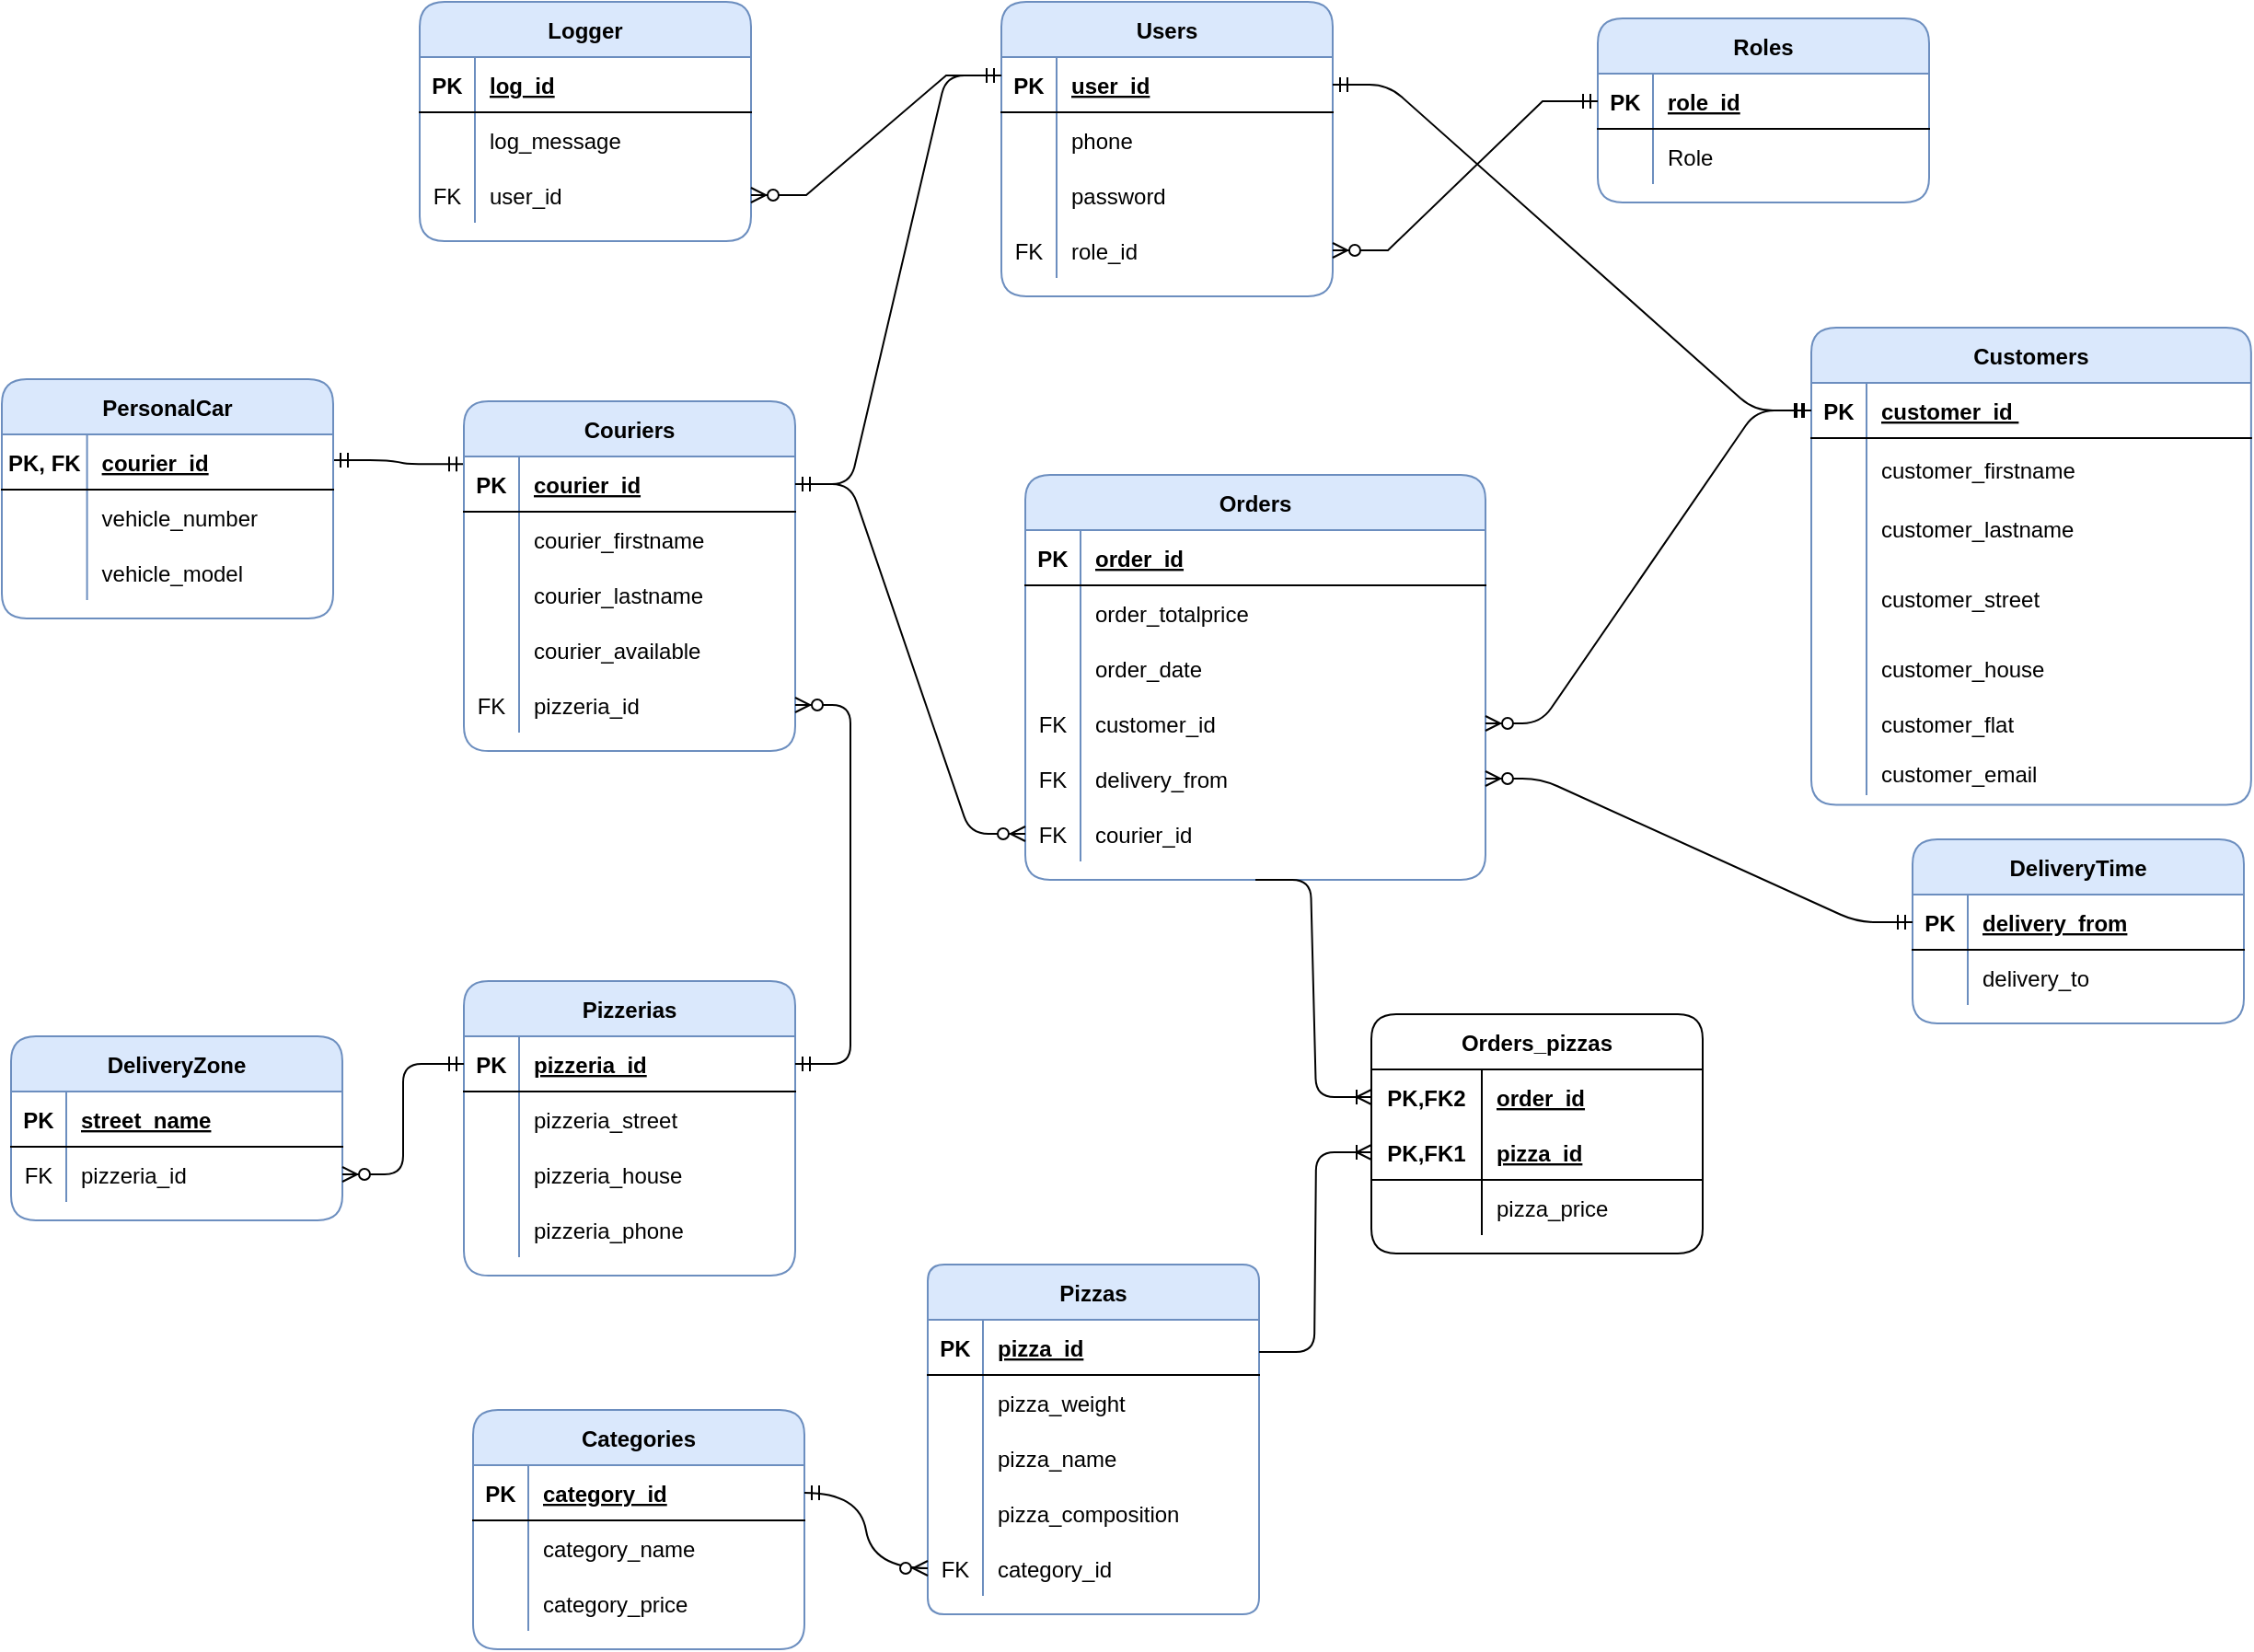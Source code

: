 <mxfile version="20.5.1" type="device"><diagram id="R2lEEEUBdFMjLlhIrx00" name="Page-1"><mxGraphModel dx="1729" dy="658" grid="0" gridSize="7" guides="1" tooltips="1" connect="1" arrows="1" fold="1" page="1" pageScale="1" pageWidth="1700" pageHeight="1100" math="0" shadow="0" extFonts="Permanent Marker^https://fonts.googleapis.com/css?family=Permanent+Marker"><root><mxCell id="0"/><mxCell id="1" parent="0"/><mxCell id="C-vyLk0tnHw3VtMMgP7b-2" value="Orders" style="shape=table;startSize=30;container=1;collapsible=1;childLayout=tableLayout;fixedRows=1;rowLines=0;fontStyle=1;align=center;resizeLast=1;rounded=1;fillColor=#dae8fc;strokeColor=#6c8ebf;" parent="1" vertex="1"><mxGeometry x="651" y="281" width="250" height="220" as="geometry"/></mxCell><mxCell id="C-vyLk0tnHw3VtMMgP7b-3" value="" style="shape=partialRectangle;collapsible=0;dropTarget=0;pointerEvents=0;fillColor=none;points=[[0,0.5],[1,0.5]];portConstraint=eastwest;top=0;left=0;right=0;bottom=1;rounded=1;" parent="C-vyLk0tnHw3VtMMgP7b-2" vertex="1"><mxGeometry y="30" width="250" height="30" as="geometry"/></mxCell><mxCell id="C-vyLk0tnHw3VtMMgP7b-4" value="PK" style="shape=partialRectangle;overflow=hidden;connectable=0;fillColor=none;top=0;left=0;bottom=0;right=0;fontStyle=1;rounded=1;" parent="C-vyLk0tnHw3VtMMgP7b-3" vertex="1"><mxGeometry width="30" height="30" as="geometry"><mxRectangle width="30" height="30" as="alternateBounds"/></mxGeometry></mxCell><mxCell id="C-vyLk0tnHw3VtMMgP7b-5" value="order_id" style="shape=partialRectangle;overflow=hidden;connectable=0;fillColor=none;top=0;left=0;bottom=0;right=0;align=left;spacingLeft=6;fontStyle=5;rounded=1;" parent="C-vyLk0tnHw3VtMMgP7b-3" vertex="1"><mxGeometry x="30" width="220" height="30" as="geometry"><mxRectangle width="220" height="30" as="alternateBounds"/></mxGeometry></mxCell><mxCell id="VrrCGlklQh5xj2p6_dVV-12" value="" style="shape=tableRow;horizontal=0;startSize=0;swimlaneHead=0;swimlaneBody=0;fillColor=none;collapsible=0;dropTarget=0;points=[[0,0.5],[1,0.5]];portConstraint=eastwest;top=0;left=0;right=0;bottom=0;" parent="C-vyLk0tnHw3VtMMgP7b-2" vertex="1"><mxGeometry y="60" width="250" height="30" as="geometry"/></mxCell><mxCell id="VrrCGlklQh5xj2p6_dVV-13" value="" style="shape=partialRectangle;connectable=0;fillColor=none;top=0;left=0;bottom=0;right=0;editable=1;overflow=hidden;" parent="VrrCGlklQh5xj2p6_dVV-12" vertex="1"><mxGeometry width="30" height="30" as="geometry"><mxRectangle width="30" height="30" as="alternateBounds"/></mxGeometry></mxCell><mxCell id="VrrCGlklQh5xj2p6_dVV-14" value="order_totalprice" style="shape=partialRectangle;connectable=0;fillColor=none;top=0;left=0;bottom=0;right=0;align=left;spacingLeft=6;overflow=hidden;" parent="VrrCGlklQh5xj2p6_dVV-12" vertex="1"><mxGeometry x="30" width="220" height="30" as="geometry"><mxRectangle width="220" height="30" as="alternateBounds"/></mxGeometry></mxCell><mxCell id="Zc5Hqyf8nvG8_6aRraAW-34" value="" style="shape=tableRow;horizontal=0;startSize=0;swimlaneHead=0;swimlaneBody=0;fillColor=none;collapsible=0;dropTarget=0;points=[[0,0.5],[1,0.5]];portConstraint=eastwest;top=0;left=0;right=0;bottom=0;rounded=1;" parent="C-vyLk0tnHw3VtMMgP7b-2" vertex="1"><mxGeometry y="90" width="250" height="30" as="geometry"/></mxCell><mxCell id="Zc5Hqyf8nvG8_6aRraAW-35" value="" style="shape=partialRectangle;connectable=0;fillColor=none;top=0;left=0;bottom=0;right=0;editable=1;overflow=hidden;rounded=1;" parent="Zc5Hqyf8nvG8_6aRraAW-34" vertex="1"><mxGeometry width="30" height="30" as="geometry"><mxRectangle width="30" height="30" as="alternateBounds"/></mxGeometry></mxCell><mxCell id="Zc5Hqyf8nvG8_6aRraAW-36" value="order_date" style="shape=partialRectangle;connectable=0;fillColor=none;top=0;left=0;bottom=0;right=0;align=left;spacingLeft=6;overflow=hidden;rounded=1;" parent="Zc5Hqyf8nvG8_6aRraAW-34" vertex="1"><mxGeometry x="30" width="220" height="30" as="geometry"><mxRectangle width="220" height="30" as="alternateBounds"/></mxGeometry></mxCell><mxCell id="yU7QrNK_QrBpjr-Rr2VY-81" value="" style="shape=tableRow;horizontal=0;startSize=0;swimlaneHead=0;swimlaneBody=0;fillColor=none;collapsible=0;dropTarget=0;points=[[0,0.5],[1,0.5]];portConstraint=eastwest;top=0;left=0;right=0;bottom=0;rounded=1;" parent="C-vyLk0tnHw3VtMMgP7b-2" vertex="1"><mxGeometry y="120" width="250" height="30" as="geometry"/></mxCell><mxCell id="yU7QrNK_QrBpjr-Rr2VY-82" value="FK" style="shape=partialRectangle;connectable=0;fillColor=none;top=0;left=0;bottom=0;right=0;fontStyle=0;overflow=hidden;rounded=1;" parent="yU7QrNK_QrBpjr-Rr2VY-81" vertex="1"><mxGeometry width="30" height="30" as="geometry"><mxRectangle width="30" height="30" as="alternateBounds"/></mxGeometry></mxCell><mxCell id="yU7QrNK_QrBpjr-Rr2VY-83" value="customer_id" style="shape=partialRectangle;connectable=0;fillColor=none;top=0;left=0;bottom=0;right=0;align=left;spacingLeft=6;fontStyle=0;overflow=hidden;rounded=1;" parent="yU7QrNK_QrBpjr-Rr2VY-81" vertex="1"><mxGeometry x="30" width="220" height="30" as="geometry"><mxRectangle width="220" height="30" as="alternateBounds"/></mxGeometry></mxCell><mxCell id="P3lKn67QBQ-48Jo6iWYb-21" value="" style="shape=tableRow;horizontal=0;startSize=0;swimlaneHead=0;swimlaneBody=0;fillColor=none;collapsible=0;dropTarget=0;points=[[0,0.5],[1,0.5]];portConstraint=eastwest;top=0;left=0;right=0;bottom=0;rounded=1;" parent="C-vyLk0tnHw3VtMMgP7b-2" vertex="1"><mxGeometry y="150" width="250" height="30" as="geometry"/></mxCell><mxCell id="P3lKn67QBQ-48Jo6iWYb-22" value="FK" style="shape=partialRectangle;connectable=0;fillColor=none;top=0;left=0;bottom=0;right=0;fontStyle=0;overflow=hidden;rounded=1;" parent="P3lKn67QBQ-48Jo6iWYb-21" vertex="1"><mxGeometry width="30" height="30" as="geometry"><mxRectangle width="30" height="30" as="alternateBounds"/></mxGeometry></mxCell><mxCell id="P3lKn67QBQ-48Jo6iWYb-23" value="delivery_from " style="shape=partialRectangle;connectable=0;fillColor=none;top=0;left=0;bottom=0;right=0;align=left;spacingLeft=6;fontStyle=0;overflow=hidden;rounded=1;" parent="P3lKn67QBQ-48Jo6iWYb-21" vertex="1"><mxGeometry x="30" width="220" height="30" as="geometry"><mxRectangle width="220" height="30" as="alternateBounds"/></mxGeometry></mxCell><mxCell id="VrrCGlklQh5xj2p6_dVV-2" value="" style="shape=tableRow;horizontal=0;startSize=0;swimlaneHead=0;swimlaneBody=0;fillColor=none;collapsible=0;dropTarget=0;points=[[0,0.5],[1,0.5]];portConstraint=eastwest;top=0;left=0;right=0;bottom=0;" parent="C-vyLk0tnHw3VtMMgP7b-2" vertex="1"><mxGeometry y="180" width="250" height="30" as="geometry"/></mxCell><mxCell id="VrrCGlklQh5xj2p6_dVV-3" value="FK" style="shape=partialRectangle;connectable=0;fillColor=none;top=0;left=0;bottom=0;right=0;fontStyle=0;overflow=hidden;" parent="VrrCGlklQh5xj2p6_dVV-2" vertex="1"><mxGeometry width="30" height="30" as="geometry"><mxRectangle width="30" height="30" as="alternateBounds"/></mxGeometry></mxCell><mxCell id="VrrCGlklQh5xj2p6_dVV-4" value="courier_id" style="shape=partialRectangle;connectable=0;fillColor=none;top=0;left=0;bottom=0;right=0;align=left;spacingLeft=6;fontStyle=0;overflow=hidden;" parent="VrrCGlklQh5xj2p6_dVV-2" vertex="1"><mxGeometry x="30" width="220" height="30" as="geometry"><mxRectangle width="220" height="30" as="alternateBounds"/></mxGeometry></mxCell><mxCell id="C-vyLk0tnHw3VtMMgP7b-23" value="Customers" style="shape=table;startSize=30;container=1;collapsible=1;childLayout=tableLayout;fixedRows=1;rowLines=0;fontStyle=1;align=center;resizeLast=1;rounded=1;fillColor=#dae8fc;strokeColor=#6c8ebf;" parent="1" vertex="1"><mxGeometry x="1078" y="201" width="238.941" height="259.196" as="geometry"/></mxCell><mxCell id="C-vyLk0tnHw3VtMMgP7b-24" value="" style="shape=partialRectangle;collapsible=0;dropTarget=0;pointerEvents=0;fillColor=none;points=[[0,0.5],[1,0.5]];portConstraint=eastwest;top=0;left=0;right=0;bottom=1;rounded=1;" parent="C-vyLk0tnHw3VtMMgP7b-23" vertex="1"><mxGeometry y="30" width="238.941" height="30" as="geometry"/></mxCell><mxCell id="C-vyLk0tnHw3VtMMgP7b-25" value="PK" style="shape=partialRectangle;overflow=hidden;connectable=0;fillColor=none;top=0;left=0;bottom=0;right=0;fontStyle=1;rounded=1;" parent="C-vyLk0tnHw3VtMMgP7b-24" vertex="1"><mxGeometry width="30" height="30" as="geometry"><mxRectangle width="30" height="30" as="alternateBounds"/></mxGeometry></mxCell><mxCell id="C-vyLk0tnHw3VtMMgP7b-26" value="customer_id " style="shape=partialRectangle;overflow=hidden;connectable=0;fillColor=none;top=0;left=0;bottom=0;right=0;align=left;spacingLeft=6;fontStyle=5;rounded=1;" parent="C-vyLk0tnHw3VtMMgP7b-24" vertex="1"><mxGeometry x="30" width="208.941" height="30" as="geometry"><mxRectangle width="208.941" height="30" as="alternateBounds"/></mxGeometry></mxCell><mxCell id="C-vyLk0tnHw3VtMMgP7b-27" value="" style="shape=partialRectangle;collapsible=0;dropTarget=0;pointerEvents=0;fillColor=none;points=[[0,0.5],[1,0.5]];portConstraint=eastwest;top=0;left=0;right=0;bottom=0;rounded=1;" parent="C-vyLk0tnHw3VtMMgP7b-23" vertex="1"><mxGeometry y="60" width="238.941" height="34" as="geometry"/></mxCell><mxCell id="C-vyLk0tnHw3VtMMgP7b-28" value="" style="shape=partialRectangle;overflow=hidden;connectable=0;fillColor=none;top=0;left=0;bottom=0;right=0;rounded=1;" parent="C-vyLk0tnHw3VtMMgP7b-27" vertex="1"><mxGeometry width="30" height="34" as="geometry"><mxRectangle width="30" height="34" as="alternateBounds"/></mxGeometry></mxCell><mxCell id="C-vyLk0tnHw3VtMMgP7b-29" value="customer_firstname" style="shape=partialRectangle;overflow=hidden;connectable=0;fillColor=none;top=0;left=0;bottom=0;right=0;align=left;spacingLeft=6;rounded=1;" parent="C-vyLk0tnHw3VtMMgP7b-27" vertex="1"><mxGeometry x="30" width="208.941" height="34" as="geometry"><mxRectangle width="208.941" height="34" as="alternateBounds"/></mxGeometry></mxCell><mxCell id="pjMq_NQsZyW7JGgu0GO_-105" value="" style="shape=tableRow;horizontal=0;startSize=0;swimlaneHead=0;swimlaneBody=0;fillColor=none;collapsible=0;dropTarget=0;points=[[0,0.5],[1,0.5]];portConstraint=eastwest;top=0;left=0;right=0;bottom=0;" parent="C-vyLk0tnHw3VtMMgP7b-23" vertex="1"><mxGeometry y="94" width="238.941" height="30" as="geometry"/></mxCell><mxCell id="pjMq_NQsZyW7JGgu0GO_-106" value="" style="shape=partialRectangle;connectable=0;fillColor=none;top=0;left=0;bottom=0;right=0;editable=1;overflow=hidden;" parent="pjMq_NQsZyW7JGgu0GO_-105" vertex="1"><mxGeometry width="30" height="30" as="geometry"><mxRectangle width="30" height="30" as="alternateBounds"/></mxGeometry></mxCell><mxCell id="pjMq_NQsZyW7JGgu0GO_-107" value="customer_lastname" style="shape=partialRectangle;connectable=0;fillColor=none;top=0;left=0;bottom=0;right=0;align=left;spacingLeft=6;overflow=hidden;" parent="pjMq_NQsZyW7JGgu0GO_-105" vertex="1"><mxGeometry x="30" width="208.941" height="30" as="geometry"><mxRectangle width="208.941" height="30" as="alternateBounds"/></mxGeometry></mxCell><mxCell id="yU7QrNK_QrBpjr-Rr2VY-126" value="" style="shape=tableRow;horizontal=0;startSize=0;swimlaneHead=0;swimlaneBody=0;fillColor=none;collapsible=0;dropTarget=0;points=[[0,0.5],[1,0.5]];portConstraint=eastwest;top=0;left=0;right=0;bottom=0;rounded=1;" parent="C-vyLk0tnHw3VtMMgP7b-23" vertex="1"><mxGeometry y="124" width="238.941" height="46" as="geometry"/></mxCell><mxCell id="yU7QrNK_QrBpjr-Rr2VY-127" value="" style="shape=partialRectangle;connectable=0;fillColor=none;top=0;left=0;bottom=0;right=0;editable=1;overflow=hidden;rounded=1;" parent="yU7QrNK_QrBpjr-Rr2VY-126" vertex="1"><mxGeometry width="30" height="46" as="geometry"><mxRectangle width="30" height="46" as="alternateBounds"/></mxGeometry></mxCell><mxCell id="yU7QrNK_QrBpjr-Rr2VY-128" value="customer_street" style="shape=partialRectangle;connectable=0;fillColor=none;top=0;left=0;bottom=0;right=0;align=left;spacingLeft=6;overflow=hidden;rounded=1;" parent="yU7QrNK_QrBpjr-Rr2VY-126" vertex="1"><mxGeometry x="30" width="208.941" height="46" as="geometry"><mxRectangle width="208.941" height="46" as="alternateBounds"/></mxGeometry></mxCell><mxCell id="yU7QrNK_QrBpjr-Rr2VY-142" value="" style="shape=tableRow;horizontal=0;startSize=0;swimlaneHead=0;swimlaneBody=0;fillColor=none;collapsible=0;dropTarget=0;points=[[0,0.5],[1,0.5]];portConstraint=eastwest;top=0;left=0;right=0;bottom=0;rounded=1;" parent="C-vyLk0tnHw3VtMMgP7b-23" vertex="1"><mxGeometry y="170" width="238.941" height="30" as="geometry"/></mxCell><mxCell id="yU7QrNK_QrBpjr-Rr2VY-143" value="" style="shape=partialRectangle;connectable=0;fillColor=none;top=0;left=0;bottom=0;right=0;editable=1;overflow=hidden;rounded=1;" parent="yU7QrNK_QrBpjr-Rr2VY-142" vertex="1"><mxGeometry width="30" height="30" as="geometry"><mxRectangle width="30" height="30" as="alternateBounds"/></mxGeometry></mxCell><mxCell id="yU7QrNK_QrBpjr-Rr2VY-144" value="customer_house" style="shape=partialRectangle;connectable=0;fillColor=none;top=0;left=0;bottom=0;right=0;align=left;spacingLeft=6;overflow=hidden;rounded=1;" parent="yU7QrNK_QrBpjr-Rr2VY-142" vertex="1"><mxGeometry x="30" width="208.941" height="30" as="geometry"><mxRectangle width="208.941" height="30" as="alternateBounds"/></mxGeometry></mxCell><mxCell id="yU7QrNK_QrBpjr-Rr2VY-145" value="" style="shape=tableRow;horizontal=0;startSize=0;swimlaneHead=0;swimlaneBody=0;fillColor=none;collapsible=0;dropTarget=0;points=[[0,0.5],[1,0.5]];portConstraint=eastwest;top=0;left=0;right=0;bottom=0;rounded=1;" parent="C-vyLk0tnHw3VtMMgP7b-23" vertex="1"><mxGeometry y="200" width="238.941" height="30" as="geometry"/></mxCell><mxCell id="yU7QrNK_QrBpjr-Rr2VY-146" value="" style="shape=partialRectangle;connectable=0;fillColor=none;top=0;left=0;bottom=0;right=0;editable=1;overflow=hidden;rounded=1;" parent="yU7QrNK_QrBpjr-Rr2VY-145" vertex="1"><mxGeometry width="30" height="30" as="geometry"><mxRectangle width="30" height="30" as="alternateBounds"/></mxGeometry></mxCell><mxCell id="yU7QrNK_QrBpjr-Rr2VY-147" value="customer_flat" style="shape=partialRectangle;connectable=0;fillColor=none;top=0;left=0;bottom=0;right=0;align=left;spacingLeft=6;overflow=hidden;rounded=1;" parent="yU7QrNK_QrBpjr-Rr2VY-145" vertex="1"><mxGeometry x="30" width="208.941" height="30" as="geometry"><mxRectangle width="208.941" height="30" as="alternateBounds"/></mxGeometry></mxCell><mxCell id="VrrCGlklQh5xj2p6_dVV-9" value="" style="shape=tableRow;horizontal=0;startSize=0;swimlaneHead=0;swimlaneBody=0;fillColor=none;collapsible=0;dropTarget=0;points=[[0,0.5],[1,0.5]];portConstraint=eastwest;top=0;left=0;right=0;bottom=0;" parent="C-vyLk0tnHw3VtMMgP7b-23" vertex="1"><mxGeometry y="230" width="238.941" height="24" as="geometry"/></mxCell><mxCell id="VrrCGlklQh5xj2p6_dVV-10" value="" style="shape=partialRectangle;connectable=0;fillColor=none;top=0;left=0;bottom=0;right=0;editable=1;overflow=hidden;" parent="VrrCGlklQh5xj2p6_dVV-9" vertex="1"><mxGeometry width="30" height="24" as="geometry"><mxRectangle width="30" height="24" as="alternateBounds"/></mxGeometry></mxCell><mxCell id="VrrCGlklQh5xj2p6_dVV-11" value="customer_email" style="shape=partialRectangle;connectable=0;fillColor=none;top=0;left=0;bottom=0;right=0;align=left;spacingLeft=6;overflow=hidden;" parent="VrrCGlklQh5xj2p6_dVV-9" vertex="1"><mxGeometry x="30" width="208.941" height="24" as="geometry"><mxRectangle width="208.941" height="24" as="alternateBounds"/></mxGeometry></mxCell><mxCell id="pjMq_NQsZyW7JGgu0GO_-14" value="Pizzerias" style="shape=table;startSize=30;container=1;collapsible=1;childLayout=tableLayout;fixedRows=1;rowLines=0;fontStyle=1;align=center;resizeLast=1;rounded=1;fillColor=#dae8fc;strokeColor=#6c8ebf;" parent="1" vertex="1"><mxGeometry x="346" y="556" width="180" height="160" as="geometry"/></mxCell><mxCell id="pjMq_NQsZyW7JGgu0GO_-15" value="" style="shape=tableRow;horizontal=0;startSize=0;swimlaneHead=0;swimlaneBody=0;fillColor=none;collapsible=0;dropTarget=0;points=[[0,0.5],[1,0.5]];portConstraint=eastwest;top=0;left=0;right=0;bottom=1;rounded=1;" parent="pjMq_NQsZyW7JGgu0GO_-14" vertex="1"><mxGeometry y="30" width="180" height="30" as="geometry"/></mxCell><mxCell id="pjMq_NQsZyW7JGgu0GO_-16" value="PK" style="shape=partialRectangle;connectable=0;fillColor=none;top=0;left=0;bottom=0;right=0;fontStyle=1;overflow=hidden;rounded=1;" parent="pjMq_NQsZyW7JGgu0GO_-15" vertex="1"><mxGeometry width="30" height="30" as="geometry"><mxRectangle width="30" height="30" as="alternateBounds"/></mxGeometry></mxCell><mxCell id="pjMq_NQsZyW7JGgu0GO_-17" value="pizzeria_id" style="shape=partialRectangle;connectable=0;fillColor=none;top=0;left=0;bottom=0;right=0;align=left;spacingLeft=6;fontStyle=5;overflow=hidden;rounded=1;" parent="pjMq_NQsZyW7JGgu0GO_-15" vertex="1"><mxGeometry x="30" width="150" height="30" as="geometry"><mxRectangle width="150" height="30" as="alternateBounds"/></mxGeometry></mxCell><mxCell id="pjMq_NQsZyW7JGgu0GO_-18" value="" style="shape=tableRow;horizontal=0;startSize=0;swimlaneHead=0;swimlaneBody=0;fillColor=none;collapsible=0;dropTarget=0;points=[[0,0.5],[1,0.5]];portConstraint=eastwest;top=0;left=0;right=0;bottom=0;rounded=1;" parent="pjMq_NQsZyW7JGgu0GO_-14" vertex="1"><mxGeometry y="60" width="180" height="30" as="geometry"/></mxCell><mxCell id="pjMq_NQsZyW7JGgu0GO_-19" value="" style="shape=partialRectangle;connectable=0;fillColor=none;top=0;left=0;bottom=0;right=0;editable=1;overflow=hidden;rounded=1;" parent="pjMq_NQsZyW7JGgu0GO_-18" vertex="1"><mxGeometry width="30" height="30" as="geometry"><mxRectangle width="30" height="30" as="alternateBounds"/></mxGeometry></mxCell><mxCell id="pjMq_NQsZyW7JGgu0GO_-20" value="pizzeria_street" style="shape=partialRectangle;connectable=0;fillColor=none;top=0;left=0;bottom=0;right=0;align=left;spacingLeft=6;overflow=hidden;rounded=1;" parent="pjMq_NQsZyW7JGgu0GO_-18" vertex="1"><mxGeometry x="30" width="150" height="30" as="geometry"><mxRectangle width="150" height="30" as="alternateBounds"/></mxGeometry></mxCell><mxCell id="Zc5Hqyf8nvG8_6aRraAW-25" value="" style="shape=tableRow;horizontal=0;startSize=0;swimlaneHead=0;swimlaneBody=0;fillColor=none;collapsible=0;dropTarget=0;points=[[0,0.5],[1,0.5]];portConstraint=eastwest;top=0;left=0;right=0;bottom=0;rounded=1;" parent="pjMq_NQsZyW7JGgu0GO_-14" vertex="1"><mxGeometry y="90" width="180" height="30" as="geometry"/></mxCell><mxCell id="Zc5Hqyf8nvG8_6aRraAW-26" value="" style="shape=partialRectangle;connectable=0;fillColor=none;top=0;left=0;bottom=0;right=0;editable=1;overflow=hidden;rounded=1;" parent="Zc5Hqyf8nvG8_6aRraAW-25" vertex="1"><mxGeometry width="30" height="30" as="geometry"><mxRectangle width="30" height="30" as="alternateBounds"/></mxGeometry></mxCell><mxCell id="Zc5Hqyf8nvG8_6aRraAW-27" value="pizzeria_house" style="shape=partialRectangle;connectable=0;fillColor=none;top=0;left=0;bottom=0;right=0;align=left;spacingLeft=6;overflow=hidden;rounded=1;" parent="Zc5Hqyf8nvG8_6aRraAW-25" vertex="1"><mxGeometry x="30" width="150" height="30" as="geometry"><mxRectangle width="150" height="30" as="alternateBounds"/></mxGeometry></mxCell><mxCell id="pjMq_NQsZyW7JGgu0GO_-21" value="" style="shape=tableRow;horizontal=0;startSize=0;swimlaneHead=0;swimlaneBody=0;fillColor=none;collapsible=0;dropTarget=0;points=[[0,0.5],[1,0.5]];portConstraint=eastwest;top=0;left=0;right=0;bottom=0;rounded=1;" parent="pjMq_NQsZyW7JGgu0GO_-14" vertex="1"><mxGeometry y="120" width="180" height="30" as="geometry"/></mxCell><mxCell id="pjMq_NQsZyW7JGgu0GO_-22" value="" style="shape=partialRectangle;connectable=0;fillColor=none;top=0;left=0;bottom=0;right=0;editable=1;overflow=hidden;rounded=1;" parent="pjMq_NQsZyW7JGgu0GO_-21" vertex="1"><mxGeometry width="30" height="30" as="geometry"><mxRectangle width="30" height="30" as="alternateBounds"/></mxGeometry></mxCell><mxCell id="pjMq_NQsZyW7JGgu0GO_-23" value="pizzeria_phone" style="shape=partialRectangle;connectable=0;fillColor=none;top=0;left=0;bottom=0;right=0;align=left;spacingLeft=6;overflow=hidden;rounded=1;" parent="pjMq_NQsZyW7JGgu0GO_-21" vertex="1"><mxGeometry x="30" width="150" height="30" as="geometry"><mxRectangle width="150" height="30" as="alternateBounds"/></mxGeometry></mxCell><mxCell id="pjMq_NQsZyW7JGgu0GO_-27" value="Pizzas" style="shape=table;startSize=30;container=1;collapsible=1;childLayout=tableLayout;fixedRows=1;rowLines=0;fontStyle=1;align=center;resizeLast=1;rounded=1;arcSize=10;fillColor=#dae8fc;strokeColor=#6c8ebf;" parent="1" vertex="1"><mxGeometry x="598" y="710" width="180" height="190" as="geometry"/></mxCell><mxCell id="pjMq_NQsZyW7JGgu0GO_-28" value="" style="shape=tableRow;horizontal=0;startSize=0;swimlaneHead=0;swimlaneBody=0;fillColor=none;collapsible=0;dropTarget=0;points=[[0,0.5],[1,0.5]];portConstraint=eastwest;top=0;left=0;right=0;bottom=1;rounded=1;" parent="pjMq_NQsZyW7JGgu0GO_-27" vertex="1"><mxGeometry y="30" width="180" height="30" as="geometry"/></mxCell><mxCell id="pjMq_NQsZyW7JGgu0GO_-29" value="PK" style="shape=partialRectangle;connectable=0;fillColor=none;top=0;left=0;bottom=0;right=0;fontStyle=1;overflow=hidden;rounded=1;" parent="pjMq_NQsZyW7JGgu0GO_-28" vertex="1"><mxGeometry width="30" height="30" as="geometry"><mxRectangle width="30" height="30" as="alternateBounds"/></mxGeometry></mxCell><mxCell id="pjMq_NQsZyW7JGgu0GO_-30" value="pizza_id" style="shape=partialRectangle;connectable=0;fillColor=none;top=0;left=0;bottom=0;right=0;align=left;spacingLeft=6;fontStyle=5;overflow=hidden;rounded=1;" parent="pjMq_NQsZyW7JGgu0GO_-28" vertex="1"><mxGeometry x="30" width="150" height="30" as="geometry"><mxRectangle width="150" height="30" as="alternateBounds"/></mxGeometry></mxCell><mxCell id="pjMq_NQsZyW7JGgu0GO_-31" value="" style="shape=tableRow;horizontal=0;startSize=0;swimlaneHead=0;swimlaneBody=0;fillColor=none;collapsible=0;dropTarget=0;points=[[0,0.5],[1,0.5]];portConstraint=eastwest;top=0;left=0;right=0;bottom=0;rounded=1;" parent="pjMq_NQsZyW7JGgu0GO_-27" vertex="1"><mxGeometry y="60" width="180" height="30" as="geometry"/></mxCell><mxCell id="pjMq_NQsZyW7JGgu0GO_-32" value="" style="shape=partialRectangle;connectable=0;fillColor=none;top=0;left=0;bottom=0;right=0;editable=1;overflow=hidden;rounded=1;" parent="pjMq_NQsZyW7JGgu0GO_-31" vertex="1"><mxGeometry width="30" height="30" as="geometry"><mxRectangle width="30" height="30" as="alternateBounds"/></mxGeometry></mxCell><mxCell id="pjMq_NQsZyW7JGgu0GO_-33" value="pizza_weight" style="shape=partialRectangle;connectable=0;fillColor=none;top=0;left=0;bottom=0;right=0;align=left;spacingLeft=6;overflow=hidden;rounded=1;" parent="pjMq_NQsZyW7JGgu0GO_-31" vertex="1"><mxGeometry x="30" width="150" height="30" as="geometry"><mxRectangle width="150" height="30" as="alternateBounds"/></mxGeometry></mxCell><mxCell id="pjMq_NQsZyW7JGgu0GO_-34" value="" style="shape=tableRow;horizontal=0;startSize=0;swimlaneHead=0;swimlaneBody=0;fillColor=none;collapsible=0;dropTarget=0;points=[[0,0.5],[1,0.5]];portConstraint=eastwest;top=0;left=0;right=0;bottom=0;rounded=1;" parent="pjMq_NQsZyW7JGgu0GO_-27" vertex="1"><mxGeometry y="90" width="180" height="30" as="geometry"/></mxCell><mxCell id="pjMq_NQsZyW7JGgu0GO_-35" value="" style="shape=partialRectangle;connectable=0;fillColor=none;top=0;left=0;bottom=0;right=0;editable=1;overflow=hidden;rounded=1;" parent="pjMq_NQsZyW7JGgu0GO_-34" vertex="1"><mxGeometry width="30" height="30" as="geometry"><mxRectangle width="30" height="30" as="alternateBounds"/></mxGeometry></mxCell><mxCell id="pjMq_NQsZyW7JGgu0GO_-36" value="pizza_name" style="shape=partialRectangle;connectable=0;fillColor=none;top=0;left=0;bottom=0;right=0;align=left;spacingLeft=6;overflow=hidden;rounded=1;" parent="pjMq_NQsZyW7JGgu0GO_-34" vertex="1"><mxGeometry x="30" width="150" height="30" as="geometry"><mxRectangle width="150" height="30" as="alternateBounds"/></mxGeometry></mxCell><mxCell id="pjMq_NQsZyW7JGgu0GO_-95" value="" style="shape=tableRow;horizontal=0;startSize=0;swimlaneHead=0;swimlaneBody=0;fillColor=none;collapsible=0;dropTarget=0;points=[[0,0.5],[1,0.5]];portConstraint=eastwest;top=0;left=0;right=0;bottom=0;" parent="pjMq_NQsZyW7JGgu0GO_-27" vertex="1"><mxGeometry y="120" width="180" height="30" as="geometry"/></mxCell><mxCell id="pjMq_NQsZyW7JGgu0GO_-96" value="" style="shape=partialRectangle;connectable=0;fillColor=none;top=0;left=0;bottom=0;right=0;editable=1;overflow=hidden;" parent="pjMq_NQsZyW7JGgu0GO_-95" vertex="1"><mxGeometry width="30" height="30" as="geometry"><mxRectangle width="30" height="30" as="alternateBounds"/></mxGeometry></mxCell><mxCell id="pjMq_NQsZyW7JGgu0GO_-97" value="pizza_composition" style="shape=partialRectangle;connectable=0;fillColor=none;top=0;left=0;bottom=0;right=0;align=left;spacingLeft=6;overflow=hidden;" parent="pjMq_NQsZyW7JGgu0GO_-95" vertex="1"><mxGeometry x="30" width="150" height="30" as="geometry"><mxRectangle width="150" height="30" as="alternateBounds"/></mxGeometry></mxCell><mxCell id="P3lKn67QBQ-48Jo6iWYb-2" value="" style="shape=tableRow;horizontal=0;startSize=0;swimlaneHead=0;swimlaneBody=0;fillColor=none;collapsible=0;dropTarget=0;points=[[0,0.5],[1,0.5]];portConstraint=eastwest;top=0;left=0;right=0;bottom=0;" parent="pjMq_NQsZyW7JGgu0GO_-27" vertex="1"><mxGeometry y="150" width="180" height="30" as="geometry"/></mxCell><mxCell id="P3lKn67QBQ-48Jo6iWYb-3" value="FK" style="shape=partialRectangle;connectable=0;fillColor=none;top=0;left=0;bottom=0;right=0;fontStyle=0;overflow=hidden;" parent="P3lKn67QBQ-48Jo6iWYb-2" vertex="1"><mxGeometry width="30" height="30" as="geometry"><mxRectangle width="30" height="30" as="alternateBounds"/></mxGeometry></mxCell><mxCell id="P3lKn67QBQ-48Jo6iWYb-4" value="category_id" style="shape=partialRectangle;connectable=0;fillColor=none;top=0;left=0;bottom=0;right=0;align=left;spacingLeft=6;fontStyle=0;overflow=hidden;" parent="P3lKn67QBQ-48Jo6iWYb-2" vertex="1"><mxGeometry x="30" width="150" height="30" as="geometry"><mxRectangle width="150" height="30" as="alternateBounds"/></mxGeometry></mxCell><mxCell id="pjMq_NQsZyW7JGgu0GO_-53" value="Categories" style="shape=table;startSize=30;container=1;collapsible=1;childLayout=tableLayout;fixedRows=1;rowLines=0;fontStyle=1;align=center;resizeLast=1;rounded=1;fillColor=#dae8fc;strokeColor=#6c8ebf;" parent="1" vertex="1"><mxGeometry x="351" y="789" width="180" height="130" as="geometry"/></mxCell><mxCell id="pjMq_NQsZyW7JGgu0GO_-54" value="" style="shape=tableRow;horizontal=0;startSize=0;swimlaneHead=0;swimlaneBody=0;fillColor=none;collapsible=0;dropTarget=0;points=[[0,0.5],[1,0.5]];portConstraint=eastwest;top=0;left=0;right=0;bottom=1;rounded=1;" parent="pjMq_NQsZyW7JGgu0GO_-53" vertex="1"><mxGeometry y="30" width="180" height="30" as="geometry"/></mxCell><mxCell id="pjMq_NQsZyW7JGgu0GO_-55" value="PK" style="shape=partialRectangle;connectable=0;fillColor=none;top=0;left=0;bottom=0;right=0;fontStyle=1;overflow=hidden;rounded=1;" parent="pjMq_NQsZyW7JGgu0GO_-54" vertex="1"><mxGeometry width="30" height="30" as="geometry"><mxRectangle width="30" height="30" as="alternateBounds"/></mxGeometry></mxCell><mxCell id="pjMq_NQsZyW7JGgu0GO_-56" value="category_id" style="shape=partialRectangle;connectable=0;fillColor=none;top=0;left=0;bottom=0;right=0;align=left;spacingLeft=6;fontStyle=5;overflow=hidden;rounded=1;" parent="pjMq_NQsZyW7JGgu0GO_-54" vertex="1"><mxGeometry x="30" width="150" height="30" as="geometry"><mxRectangle width="150" height="30" as="alternateBounds"/></mxGeometry></mxCell><mxCell id="pjMq_NQsZyW7JGgu0GO_-57" value="" style="shape=tableRow;horizontal=0;startSize=0;swimlaneHead=0;swimlaneBody=0;fillColor=none;collapsible=0;dropTarget=0;points=[[0,0.5],[1,0.5]];portConstraint=eastwest;top=0;left=0;right=0;bottom=0;rounded=1;" parent="pjMq_NQsZyW7JGgu0GO_-53" vertex="1"><mxGeometry y="60" width="180" height="30" as="geometry"/></mxCell><mxCell id="pjMq_NQsZyW7JGgu0GO_-58" value="" style="shape=partialRectangle;connectable=0;fillColor=none;top=0;left=0;bottom=0;right=0;editable=1;overflow=hidden;rounded=1;" parent="pjMq_NQsZyW7JGgu0GO_-57" vertex="1"><mxGeometry width="30" height="30" as="geometry"><mxRectangle width="30" height="30" as="alternateBounds"/></mxGeometry></mxCell><mxCell id="pjMq_NQsZyW7JGgu0GO_-59" value="category_name" style="shape=partialRectangle;connectable=0;fillColor=none;top=0;left=0;bottom=0;right=0;align=left;spacingLeft=6;overflow=hidden;rounded=1;" parent="pjMq_NQsZyW7JGgu0GO_-57" vertex="1"><mxGeometry x="30" width="150" height="30" as="geometry"><mxRectangle width="150" height="30" as="alternateBounds"/></mxGeometry></mxCell><mxCell id="pjMq_NQsZyW7JGgu0GO_-60" value="" style="shape=tableRow;horizontal=0;startSize=0;swimlaneHead=0;swimlaneBody=0;fillColor=none;collapsible=0;dropTarget=0;points=[[0,0.5],[1,0.5]];portConstraint=eastwest;top=0;left=0;right=0;bottom=0;rounded=1;" parent="pjMq_NQsZyW7JGgu0GO_-53" vertex="1"><mxGeometry y="90" width="180" height="30" as="geometry"/></mxCell><mxCell id="pjMq_NQsZyW7JGgu0GO_-61" value="" style="shape=partialRectangle;connectable=0;fillColor=none;top=0;left=0;bottom=0;right=0;editable=1;overflow=hidden;rounded=1;" parent="pjMq_NQsZyW7JGgu0GO_-60" vertex="1"><mxGeometry width="30" height="30" as="geometry"><mxRectangle width="30" height="30" as="alternateBounds"/></mxGeometry></mxCell><mxCell id="pjMq_NQsZyW7JGgu0GO_-62" value="category_price" style="shape=partialRectangle;connectable=0;fillColor=none;top=0;left=0;bottom=0;right=0;align=left;spacingLeft=6;overflow=hidden;rounded=1;" parent="pjMq_NQsZyW7JGgu0GO_-60" vertex="1"><mxGeometry x="30" width="150" height="30" as="geometry"><mxRectangle width="150" height="30" as="alternateBounds"/></mxGeometry></mxCell><mxCell id="P3lKn67QBQ-48Jo6iWYb-5" value="" style="edgeStyle=entityRelationEdgeStyle;fontSize=12;html=1;endArrow=ERzeroToMany;startArrow=ERmandOne;exitX=1;exitY=0.5;exitDx=0;exitDy=0;entryX=0;entryY=0.5;entryDx=0;entryDy=0;curved=1;" parent="1" source="pjMq_NQsZyW7JGgu0GO_-54" target="P3lKn67QBQ-48Jo6iWYb-2" edge="1"><mxGeometry width="100" height="100" relative="1" as="geometry"><mxPoint x="875" y="1011" as="sourcePoint"/><mxPoint x="1248" y="822" as="targetPoint"/></mxGeometry></mxCell><mxCell id="P3lKn67QBQ-48Jo6iWYb-26" value="" style="edgeStyle=entityRelationEdgeStyle;fontSize=12;html=1;endArrow=ERmandOne;startArrow=ERmandOne;entryX=0;entryY=0.076;entryDx=0;entryDy=0;entryPerimeter=0;rounded=1;exitX=1;exitY=0.467;exitDx=0;exitDy=0;exitPerimeter=0;" parent="1" source="yU7QrNK_QrBpjr-Rr2VY-15" edge="1"><mxGeometry width="100" height="100" relative="1" as="geometry"><mxPoint x="268" y="267" as="sourcePoint"/><mxPoint x="346" y="275.133" as="targetPoint"/></mxGeometry></mxCell><mxCell id="P3lKn67QBQ-48Jo6iWYb-30" value="Orders_pizzas" style="shape=table;startSize=30;container=1;collapsible=1;childLayout=tableLayout;fixedRows=1;rowLines=0;fontStyle=1;align=center;resizeLast=1;rounded=1;" parent="1" vertex="1"><mxGeometry x="839" y="574" width="180" height="130" as="geometry"/></mxCell><mxCell id="P3lKn67QBQ-48Jo6iWYb-31" value="" style="shape=tableRow;horizontal=0;startSize=0;swimlaneHead=0;swimlaneBody=0;fillColor=none;collapsible=0;dropTarget=0;points=[[0,0.5],[1,0.5]];portConstraint=eastwest;top=0;left=0;right=0;bottom=0;rounded=1;" parent="P3lKn67QBQ-48Jo6iWYb-30" vertex="1"><mxGeometry y="30" width="180" height="30" as="geometry"/></mxCell><mxCell id="P3lKn67QBQ-48Jo6iWYb-32" value="PK,FK2" style="shape=partialRectangle;connectable=0;fillColor=none;top=0;left=0;bottom=0;right=0;fontStyle=1;overflow=hidden;rounded=1;" parent="P3lKn67QBQ-48Jo6iWYb-31" vertex="1"><mxGeometry width="60" height="30" as="geometry"><mxRectangle width="60" height="30" as="alternateBounds"/></mxGeometry></mxCell><mxCell id="P3lKn67QBQ-48Jo6iWYb-33" value="order_id" style="shape=partialRectangle;connectable=0;fillColor=none;top=0;left=0;bottom=0;right=0;align=left;spacingLeft=6;fontStyle=5;overflow=hidden;rounded=1;" parent="P3lKn67QBQ-48Jo6iWYb-31" vertex="1"><mxGeometry x="60" width="120" height="30" as="geometry"><mxRectangle width="120" height="30" as="alternateBounds"/></mxGeometry></mxCell><mxCell id="P3lKn67QBQ-48Jo6iWYb-34" value="" style="shape=tableRow;horizontal=0;startSize=0;swimlaneHead=0;swimlaneBody=0;fillColor=none;collapsible=0;dropTarget=0;points=[[0,0.5],[1,0.5]];portConstraint=eastwest;top=0;left=0;right=0;bottom=1;rounded=1;" parent="P3lKn67QBQ-48Jo6iWYb-30" vertex="1"><mxGeometry y="60" width="180" height="30" as="geometry"/></mxCell><mxCell id="P3lKn67QBQ-48Jo6iWYb-35" value="PK,FK1" style="shape=partialRectangle;connectable=0;fillColor=none;top=0;left=0;bottom=0;right=0;fontStyle=1;overflow=hidden;rounded=1;" parent="P3lKn67QBQ-48Jo6iWYb-34" vertex="1"><mxGeometry width="60" height="30" as="geometry"><mxRectangle width="60" height="30" as="alternateBounds"/></mxGeometry></mxCell><mxCell id="P3lKn67QBQ-48Jo6iWYb-36" value="pizza_id" style="shape=partialRectangle;connectable=0;fillColor=none;top=0;left=0;bottom=0;right=0;align=left;spacingLeft=6;fontStyle=5;overflow=hidden;rounded=1;" parent="P3lKn67QBQ-48Jo6iWYb-34" vertex="1"><mxGeometry x="60" width="120" height="30" as="geometry"><mxRectangle width="120" height="30" as="alternateBounds"/></mxGeometry></mxCell><mxCell id="BjSofBCu9NQqux14MbSK-10" value="" style="shape=tableRow;horizontal=0;startSize=0;swimlaneHead=0;swimlaneBody=0;fillColor=none;collapsible=0;dropTarget=0;points=[[0,0.5],[1,0.5]];portConstraint=eastwest;top=0;left=0;right=0;bottom=0;" vertex="1" parent="P3lKn67QBQ-48Jo6iWYb-30"><mxGeometry y="90" width="180" height="30" as="geometry"/></mxCell><mxCell id="BjSofBCu9NQqux14MbSK-11" value="" style="shape=partialRectangle;connectable=0;fillColor=none;top=0;left=0;bottom=0;right=0;editable=1;overflow=hidden;" vertex="1" parent="BjSofBCu9NQqux14MbSK-10"><mxGeometry width="60" height="30" as="geometry"><mxRectangle width="60" height="30" as="alternateBounds"/></mxGeometry></mxCell><mxCell id="BjSofBCu9NQqux14MbSK-12" value="pizza_price" style="shape=partialRectangle;connectable=0;fillColor=none;top=0;left=0;bottom=0;right=0;align=left;spacingLeft=6;overflow=hidden;" vertex="1" parent="BjSofBCu9NQqux14MbSK-10"><mxGeometry x="60" width="120" height="30" as="geometry"><mxRectangle width="120" height="30" as="alternateBounds"/></mxGeometry></mxCell><mxCell id="P3lKn67QBQ-48Jo6iWYb-43" value="" style="edgeStyle=entityRelationEdgeStyle;fontSize=12;html=1;endArrow=ERoneToMany;exitX=1;exitY=0.25;exitDx=0;exitDy=0;entryX=0;entryY=0.5;entryDx=0;entryDy=0;rounded=1;" parent="1" source="pjMq_NQsZyW7JGgu0GO_-27" target="P3lKn67QBQ-48Jo6iWYb-34" edge="1"><mxGeometry width="100" height="100" relative="1" as="geometry"><mxPoint x="567" y="738" as="sourcePoint"/><mxPoint x="1150" y="359" as="targetPoint"/></mxGeometry></mxCell><mxCell id="VrrCGlklQh5xj2p6_dVV-29" value="" style="edgeStyle=entityRelationEdgeStyle;fontSize=12;html=1;endArrow=ERzeroToMany;startArrow=ERmandOne;rounded=1;entryX=1;entryY=0.5;entryDx=0;entryDy=0;exitX=0;exitY=0.5;exitDx=0;exitDy=0;" parent="1" source="C-vyLk0tnHw3VtMMgP7b-24" target="yU7QrNK_QrBpjr-Rr2VY-81" edge="1"><mxGeometry width="100" height="100" relative="1" as="geometry"><mxPoint x="646" y="613" as="sourcePoint"/><mxPoint x="746" y="513" as="targetPoint"/></mxGeometry></mxCell><mxCell id="VrrCGlklQh5xj2p6_dVV-31" value="" style="edgeStyle=entityRelationEdgeStyle;fontSize=12;html=1;endArrow=ERoneToMany;rounded=1;exitX=0.5;exitY=1;exitDx=0;exitDy=0;entryX=0;entryY=0.5;entryDx=0;entryDy=0;" parent="1" source="C-vyLk0tnHw3VtMMgP7b-2" target="P3lKn67QBQ-48Jo6iWYb-31" edge="1"><mxGeometry width="100" height="100" relative="1" as="geometry"><mxPoint x="1119" y="610" as="sourcePoint"/><mxPoint x="840" y="776" as="targetPoint"/></mxGeometry></mxCell><mxCell id="Zc5Hqyf8nvG8_6aRraAW-1" value="DeliveryZone" style="shape=table;startSize=30;container=1;collapsible=1;childLayout=tableLayout;fixedRows=1;rowLines=0;fontStyle=1;align=center;resizeLast=1;fillColor=#dae8fc;strokeColor=#6c8ebf;rounded=1;" parent="1" vertex="1"><mxGeometry x="100" y="586" width="180" height="100" as="geometry"/></mxCell><mxCell id="Zc5Hqyf8nvG8_6aRraAW-2" value="" style="shape=tableRow;horizontal=0;startSize=0;swimlaneHead=0;swimlaneBody=0;fillColor=none;collapsible=0;dropTarget=0;points=[[0,0.5],[1,0.5]];portConstraint=eastwest;top=0;left=0;right=0;bottom=1;" parent="Zc5Hqyf8nvG8_6aRraAW-1" vertex="1"><mxGeometry y="30" width="180" height="30" as="geometry"/></mxCell><mxCell id="Zc5Hqyf8nvG8_6aRraAW-3" value="PK" style="shape=partialRectangle;connectable=0;fillColor=none;top=0;left=0;bottom=0;right=0;fontStyle=1;overflow=hidden;" parent="Zc5Hqyf8nvG8_6aRraAW-2" vertex="1"><mxGeometry width="30" height="30" as="geometry"><mxRectangle width="30" height="30" as="alternateBounds"/></mxGeometry></mxCell><mxCell id="Zc5Hqyf8nvG8_6aRraAW-4" value="street_name" style="shape=partialRectangle;connectable=0;fillColor=none;top=0;left=0;bottom=0;right=0;align=left;spacingLeft=6;fontStyle=5;overflow=hidden;" parent="Zc5Hqyf8nvG8_6aRraAW-2" vertex="1"><mxGeometry x="30" width="150" height="30" as="geometry"><mxRectangle width="150" height="30" as="alternateBounds"/></mxGeometry></mxCell><mxCell id="Zc5Hqyf8nvG8_6aRraAW-15" value="" style="shape=tableRow;horizontal=0;startSize=0;swimlaneHead=0;swimlaneBody=0;fillColor=none;collapsible=0;dropTarget=0;points=[[0,0.5],[1,0.5]];portConstraint=eastwest;top=0;left=0;right=0;bottom=0;rounded=1;" parent="Zc5Hqyf8nvG8_6aRraAW-1" vertex="1"><mxGeometry y="60" width="180" height="30" as="geometry"/></mxCell><mxCell id="Zc5Hqyf8nvG8_6aRraAW-16" value="FK" style="shape=partialRectangle;connectable=0;fillColor=none;top=0;left=0;bottom=0;right=0;fontStyle=0;overflow=hidden;rounded=1;" parent="Zc5Hqyf8nvG8_6aRraAW-15" vertex="1"><mxGeometry width="30" height="30" as="geometry"><mxRectangle width="30" height="30" as="alternateBounds"/></mxGeometry></mxCell><mxCell id="Zc5Hqyf8nvG8_6aRraAW-17" value="pizzeria_id" style="shape=partialRectangle;connectable=0;fillColor=none;top=0;left=0;bottom=0;right=0;align=left;spacingLeft=6;fontStyle=0;overflow=hidden;rounded=1;" parent="Zc5Hqyf8nvG8_6aRraAW-15" vertex="1"><mxGeometry x="30" width="150" height="30" as="geometry"><mxRectangle width="150" height="30" as="alternateBounds"/></mxGeometry></mxCell><mxCell id="Zc5Hqyf8nvG8_6aRraAW-18" value="" style="fontSize=12;html=1;endArrow=ERzeroToMany;startArrow=ERmandOne;rounded=1;edgeStyle=orthogonalEdgeStyle;exitX=0;exitY=0.5;exitDx=0;exitDy=0;entryX=1;entryY=0.5;entryDx=0;entryDy=0;" parent="1" source="pjMq_NQsZyW7JGgu0GO_-15" target="Zc5Hqyf8nvG8_6aRraAW-15" edge="1"><mxGeometry width="100" height="100" relative="1" as="geometry"><mxPoint x="316" y="687" as="sourcePoint"/><mxPoint x="291" y="540" as="targetPoint"/></mxGeometry></mxCell><mxCell id="edYMXCvuYE10tQsaYQMe-1" value="Couriers" style="shape=table;startSize=30;container=1;collapsible=1;childLayout=tableLayout;fixedRows=1;rowLines=0;fontStyle=1;align=center;resizeLast=1;fillColor=#dae8fc;strokeColor=#6c8ebf;rounded=1;" parent="1" vertex="1"><mxGeometry x="346" y="241" width="180" height="190" as="geometry"/></mxCell><mxCell id="edYMXCvuYE10tQsaYQMe-2" value="" style="shape=tableRow;horizontal=0;startSize=0;swimlaneHead=0;swimlaneBody=0;fillColor=none;collapsible=0;dropTarget=0;points=[[0,0.5],[1,0.5]];portConstraint=eastwest;top=0;left=0;right=0;bottom=1;" parent="edYMXCvuYE10tQsaYQMe-1" vertex="1"><mxGeometry y="30" width="180" height="30" as="geometry"/></mxCell><mxCell id="edYMXCvuYE10tQsaYQMe-3" value="PK" style="shape=partialRectangle;connectable=0;fillColor=none;top=0;left=0;bottom=0;right=0;fontStyle=1;overflow=hidden;" parent="edYMXCvuYE10tQsaYQMe-2" vertex="1"><mxGeometry width="30" height="30" as="geometry"><mxRectangle width="30" height="30" as="alternateBounds"/></mxGeometry></mxCell><mxCell id="edYMXCvuYE10tQsaYQMe-4" value="courier_id" style="shape=partialRectangle;connectable=0;fillColor=none;top=0;left=0;bottom=0;right=0;align=left;spacingLeft=6;fontStyle=5;overflow=hidden;" parent="edYMXCvuYE10tQsaYQMe-2" vertex="1"><mxGeometry x="30" width="150" height="30" as="geometry"><mxRectangle width="150" height="30" as="alternateBounds"/></mxGeometry></mxCell><mxCell id="edYMXCvuYE10tQsaYQMe-5" value="" style="shape=tableRow;horizontal=0;startSize=0;swimlaneHead=0;swimlaneBody=0;fillColor=none;collapsible=0;dropTarget=0;points=[[0,0.5],[1,0.5]];portConstraint=eastwest;top=0;left=0;right=0;bottom=0;" parent="edYMXCvuYE10tQsaYQMe-1" vertex="1"><mxGeometry y="60" width="180" height="30" as="geometry"/></mxCell><mxCell id="edYMXCvuYE10tQsaYQMe-6" value="" style="shape=partialRectangle;connectable=0;fillColor=none;top=0;left=0;bottom=0;right=0;editable=1;overflow=hidden;" parent="edYMXCvuYE10tQsaYQMe-5" vertex="1"><mxGeometry width="30" height="30" as="geometry"><mxRectangle width="30" height="30" as="alternateBounds"/></mxGeometry></mxCell><mxCell id="edYMXCvuYE10tQsaYQMe-7" value="courier_firstname" style="shape=partialRectangle;connectable=0;fillColor=none;top=0;left=0;bottom=0;right=0;align=left;spacingLeft=6;overflow=hidden;" parent="edYMXCvuYE10tQsaYQMe-5" vertex="1"><mxGeometry x="30" width="150" height="30" as="geometry"><mxRectangle width="150" height="30" as="alternateBounds"/></mxGeometry></mxCell><mxCell id="edYMXCvuYE10tQsaYQMe-8" value="" style="shape=tableRow;horizontal=0;startSize=0;swimlaneHead=0;swimlaneBody=0;fillColor=none;collapsible=0;dropTarget=0;points=[[0,0.5],[1,0.5]];portConstraint=eastwest;top=0;left=0;right=0;bottom=0;" parent="edYMXCvuYE10tQsaYQMe-1" vertex="1"><mxGeometry y="90" width="180" height="30" as="geometry"/></mxCell><mxCell id="edYMXCvuYE10tQsaYQMe-9" value="" style="shape=partialRectangle;connectable=0;fillColor=none;top=0;left=0;bottom=0;right=0;editable=1;overflow=hidden;" parent="edYMXCvuYE10tQsaYQMe-8" vertex="1"><mxGeometry width="30" height="30" as="geometry"><mxRectangle width="30" height="30" as="alternateBounds"/></mxGeometry></mxCell><mxCell id="edYMXCvuYE10tQsaYQMe-10" value="courier_lastname" style="shape=partialRectangle;connectable=0;fillColor=none;top=0;left=0;bottom=0;right=0;align=left;spacingLeft=6;overflow=hidden;" parent="edYMXCvuYE10tQsaYQMe-8" vertex="1"><mxGeometry x="30" width="150" height="30" as="geometry"><mxRectangle width="150" height="30" as="alternateBounds"/></mxGeometry></mxCell><mxCell id="yU7QrNK_QrBpjr-Rr2VY-91" value="" style="shape=tableRow;horizontal=0;startSize=0;swimlaneHead=0;swimlaneBody=0;fillColor=none;collapsible=0;dropTarget=0;points=[[0,0.5],[1,0.5]];portConstraint=eastwest;top=0;left=0;right=0;bottom=0;rounded=1;" parent="edYMXCvuYE10tQsaYQMe-1" vertex="1"><mxGeometry y="120" width="180" height="30" as="geometry"/></mxCell><mxCell id="yU7QrNK_QrBpjr-Rr2VY-92" value="" style="shape=partialRectangle;connectable=0;fillColor=none;top=0;left=0;bottom=0;right=0;editable=1;overflow=hidden;rounded=1;" parent="yU7QrNK_QrBpjr-Rr2VY-91" vertex="1"><mxGeometry width="30" height="30" as="geometry"><mxRectangle width="30" height="30" as="alternateBounds"/></mxGeometry></mxCell><mxCell id="yU7QrNK_QrBpjr-Rr2VY-93" value="courier_available" style="shape=partialRectangle;connectable=0;fillColor=none;top=0;left=0;bottom=0;right=0;align=left;spacingLeft=6;overflow=hidden;rounded=1;" parent="yU7QrNK_QrBpjr-Rr2VY-91" vertex="1"><mxGeometry x="30" width="150" height="30" as="geometry"><mxRectangle width="150" height="30" as="alternateBounds"/></mxGeometry></mxCell><mxCell id="edYMXCvuYE10tQsaYQMe-14" value="" style="shape=tableRow;horizontal=0;startSize=0;swimlaneHead=0;swimlaneBody=0;fillColor=none;collapsible=0;dropTarget=0;points=[[0,0.5],[1,0.5]];portConstraint=eastwest;top=0;left=0;right=0;bottom=0;rounded=1;" parent="edYMXCvuYE10tQsaYQMe-1" vertex="1"><mxGeometry y="150" width="180" height="30" as="geometry"/></mxCell><mxCell id="edYMXCvuYE10tQsaYQMe-15" value="FK" style="shape=partialRectangle;connectable=0;fillColor=none;top=0;left=0;bottom=0;right=0;fontStyle=0;overflow=hidden;rounded=1;" parent="edYMXCvuYE10tQsaYQMe-14" vertex="1"><mxGeometry width="30" height="30" as="geometry"><mxRectangle width="30" height="30" as="alternateBounds"/></mxGeometry></mxCell><mxCell id="edYMXCvuYE10tQsaYQMe-16" value="pizzeria_id" style="shape=partialRectangle;connectable=0;fillColor=none;top=0;left=0;bottom=0;right=0;align=left;spacingLeft=6;fontStyle=0;overflow=hidden;rounded=1;" parent="edYMXCvuYE10tQsaYQMe-14" vertex="1"><mxGeometry x="30" width="150" height="30" as="geometry"><mxRectangle width="150" height="30" as="alternateBounds"/></mxGeometry></mxCell><mxCell id="yU7QrNK_QrBpjr-Rr2VY-14" value="PersonalCar" style="shape=table;startSize=30;container=1;collapsible=1;childLayout=tableLayout;fixedRows=1;rowLines=0;fontStyle=1;align=center;resizeLast=1;rounded=1;fillColor=#dae8fc;strokeColor=#6c8ebf;" parent="1" vertex="1"><mxGeometry x="95" y="229" width="180" height="130" as="geometry"/></mxCell><mxCell id="yU7QrNK_QrBpjr-Rr2VY-15" value="" style="shape=tableRow;horizontal=0;startSize=0;swimlaneHead=0;swimlaneBody=0;fillColor=none;collapsible=0;dropTarget=0;points=[[0,0.5],[1,0.5]];portConstraint=eastwest;top=0;left=0;right=0;bottom=1;rounded=1;" parent="yU7QrNK_QrBpjr-Rr2VY-14" vertex="1"><mxGeometry y="30" width="180" height="30" as="geometry"/></mxCell><mxCell id="yU7QrNK_QrBpjr-Rr2VY-16" value="PK, FK" style="shape=partialRectangle;connectable=0;fillColor=none;top=0;left=0;bottom=0;right=0;fontStyle=1;overflow=hidden;rounded=1;" parent="yU7QrNK_QrBpjr-Rr2VY-15" vertex="1"><mxGeometry width="46.298" height="30" as="geometry"><mxRectangle width="46.298" height="30" as="alternateBounds"/></mxGeometry></mxCell><mxCell id="yU7QrNK_QrBpjr-Rr2VY-17" value="courier_id" style="shape=partialRectangle;connectable=0;fillColor=none;top=0;left=0;bottom=0;right=0;align=left;spacingLeft=6;fontStyle=5;overflow=hidden;rounded=1;" parent="yU7QrNK_QrBpjr-Rr2VY-15" vertex="1"><mxGeometry x="46.298" width="133.702" height="30" as="geometry"><mxRectangle width="133.702" height="30" as="alternateBounds"/></mxGeometry></mxCell><mxCell id="yU7QrNK_QrBpjr-Rr2VY-46" value="" style="shape=tableRow;horizontal=0;startSize=0;swimlaneHead=0;swimlaneBody=0;fillColor=none;collapsible=0;dropTarget=0;points=[[0,0.5],[1,0.5]];portConstraint=eastwest;top=0;left=0;right=0;bottom=0;rounded=1;" parent="yU7QrNK_QrBpjr-Rr2VY-14" vertex="1"><mxGeometry y="60" width="180" height="30" as="geometry"/></mxCell><mxCell id="yU7QrNK_QrBpjr-Rr2VY-47" value="" style="shape=partialRectangle;connectable=0;fillColor=none;top=0;left=0;bottom=0;right=0;fontStyle=0;overflow=hidden;rounded=1;" parent="yU7QrNK_QrBpjr-Rr2VY-46" vertex="1"><mxGeometry width="46.298" height="30" as="geometry"><mxRectangle width="46.298" height="30" as="alternateBounds"/></mxGeometry></mxCell><mxCell id="yU7QrNK_QrBpjr-Rr2VY-48" value="vehicle_number" style="shape=partialRectangle;connectable=0;fillColor=none;top=0;left=0;bottom=0;right=0;align=left;spacingLeft=6;fontStyle=0;overflow=hidden;rounded=1;" parent="yU7QrNK_QrBpjr-Rr2VY-46" vertex="1"><mxGeometry x="46.298" width="133.702" height="30" as="geometry"><mxRectangle width="133.702" height="30" as="alternateBounds"/></mxGeometry></mxCell><mxCell id="yU7QrNK_QrBpjr-Rr2VY-43" value="" style="shape=tableRow;horizontal=0;startSize=0;swimlaneHead=0;swimlaneBody=0;fillColor=none;collapsible=0;dropTarget=0;points=[[0,0.5],[1,0.5]];portConstraint=eastwest;top=0;left=0;right=0;bottom=0;rounded=1;" parent="yU7QrNK_QrBpjr-Rr2VY-14" vertex="1"><mxGeometry y="90" width="180" height="30" as="geometry"/></mxCell><mxCell id="yU7QrNK_QrBpjr-Rr2VY-44" value="" style="shape=partialRectangle;connectable=0;fillColor=none;top=0;left=0;bottom=0;right=0;fontStyle=0;overflow=hidden;rounded=1;" parent="yU7QrNK_QrBpjr-Rr2VY-43" vertex="1"><mxGeometry width="46.298" height="30" as="geometry"><mxRectangle width="46.298" height="30" as="alternateBounds"/></mxGeometry></mxCell><mxCell id="yU7QrNK_QrBpjr-Rr2VY-45" value="vehicle_model" style="shape=partialRectangle;connectable=0;fillColor=none;top=0;left=0;bottom=0;right=0;align=left;spacingLeft=6;fontStyle=0;overflow=hidden;rounded=1;" parent="yU7QrNK_QrBpjr-Rr2VY-43" vertex="1"><mxGeometry x="46.298" width="133.702" height="30" as="geometry"><mxRectangle width="133.702" height="30" as="alternateBounds"/></mxGeometry></mxCell><mxCell id="yU7QrNK_QrBpjr-Rr2VY-68" value="DeliveryTime" style="shape=table;startSize=30;container=1;collapsible=1;childLayout=tableLayout;fixedRows=1;rowLines=0;fontStyle=1;align=center;resizeLast=1;rounded=1;fillColor=#dae8fc;strokeColor=#6c8ebf;" parent="1" vertex="1"><mxGeometry x="1133" y="479" width="180" height="100" as="geometry"/></mxCell><mxCell id="yU7QrNK_QrBpjr-Rr2VY-69" value="" style="shape=tableRow;horizontal=0;startSize=0;swimlaneHead=0;swimlaneBody=0;fillColor=none;collapsible=0;dropTarget=0;points=[[0,0.5],[1,0.5]];portConstraint=eastwest;top=0;left=0;right=0;bottom=1;rounded=1;" parent="yU7QrNK_QrBpjr-Rr2VY-68" vertex="1"><mxGeometry y="30" width="180" height="30" as="geometry"/></mxCell><mxCell id="yU7QrNK_QrBpjr-Rr2VY-70" value="PK" style="shape=partialRectangle;connectable=0;fillColor=none;top=0;left=0;bottom=0;right=0;fontStyle=1;overflow=hidden;rounded=1;" parent="yU7QrNK_QrBpjr-Rr2VY-69" vertex="1"><mxGeometry width="30" height="30" as="geometry"><mxRectangle width="30" height="30" as="alternateBounds"/></mxGeometry></mxCell><mxCell id="yU7QrNK_QrBpjr-Rr2VY-71" value="delivery_from" style="shape=partialRectangle;connectable=0;fillColor=none;top=0;left=0;bottom=0;right=0;align=left;spacingLeft=6;fontStyle=5;overflow=hidden;rounded=1;" parent="yU7QrNK_QrBpjr-Rr2VY-69" vertex="1"><mxGeometry x="30" width="150" height="30" as="geometry"><mxRectangle width="150" height="30" as="alternateBounds"/></mxGeometry></mxCell><mxCell id="yU7QrNK_QrBpjr-Rr2VY-75" value="" style="shape=tableRow;horizontal=0;startSize=0;swimlaneHead=0;swimlaneBody=0;fillColor=none;collapsible=0;dropTarget=0;points=[[0,0.5],[1,0.5]];portConstraint=eastwest;top=0;left=0;right=0;bottom=0;rounded=1;" parent="yU7QrNK_QrBpjr-Rr2VY-68" vertex="1"><mxGeometry y="60" width="180" height="30" as="geometry"/></mxCell><mxCell id="yU7QrNK_QrBpjr-Rr2VY-76" value="" style="shape=partialRectangle;connectable=0;fillColor=none;top=0;left=0;bottom=0;right=0;editable=1;overflow=hidden;rounded=1;" parent="yU7QrNK_QrBpjr-Rr2VY-75" vertex="1"><mxGeometry width="30" height="30" as="geometry"><mxRectangle width="30" height="30" as="alternateBounds"/></mxGeometry></mxCell><mxCell id="yU7QrNK_QrBpjr-Rr2VY-77" value="delivery_to" style="shape=partialRectangle;connectable=0;fillColor=none;top=0;left=0;bottom=0;right=0;align=left;spacingLeft=6;overflow=hidden;rounded=1;" parent="yU7QrNK_QrBpjr-Rr2VY-75" vertex="1"><mxGeometry x="30" width="150" height="30" as="geometry"><mxRectangle width="150" height="30" as="alternateBounds"/></mxGeometry></mxCell><mxCell id="yU7QrNK_QrBpjr-Rr2VY-84" value="" style="edgeStyle=entityRelationEdgeStyle;fontSize=12;html=1;endArrow=ERzeroToMany;startArrow=ERmandOne;rounded=1;exitX=0;exitY=0.5;exitDx=0;exitDy=0;entryX=1;entryY=0.5;entryDx=0;entryDy=0;" parent="1" source="yU7QrNK_QrBpjr-Rr2VY-69" target="P3lKn67QBQ-48Jo6iWYb-21" edge="1"><mxGeometry width="100" height="100" relative="1" as="geometry"><mxPoint x="1117" y="619" as="sourcePoint"/><mxPoint x="982" y="586" as="targetPoint"/></mxGeometry></mxCell><mxCell id="yU7QrNK_QrBpjr-Rr2VY-94" value="Users" style="shape=table;startSize=30;container=1;collapsible=1;childLayout=tableLayout;fixedRows=1;rowLines=0;fontStyle=1;align=center;resizeLast=1;rounded=1;fillColor=#dae8fc;strokeColor=#6c8ebf;" parent="1" vertex="1"><mxGeometry x="638" y="24" width="180" height="160" as="geometry"/></mxCell><mxCell id="yU7QrNK_QrBpjr-Rr2VY-95" value="" style="shape=tableRow;horizontal=0;startSize=0;swimlaneHead=0;swimlaneBody=0;fillColor=none;collapsible=0;dropTarget=0;points=[[0,0.5],[1,0.5]];portConstraint=eastwest;top=0;left=0;right=0;bottom=1;rounded=1;" parent="yU7QrNK_QrBpjr-Rr2VY-94" vertex="1"><mxGeometry y="30" width="180" height="30" as="geometry"/></mxCell><mxCell id="yU7QrNK_QrBpjr-Rr2VY-96" value="PK" style="shape=partialRectangle;connectable=0;fillColor=none;top=0;left=0;bottom=0;right=0;fontStyle=1;overflow=hidden;rounded=1;" parent="yU7QrNK_QrBpjr-Rr2VY-95" vertex="1"><mxGeometry width="30" height="30" as="geometry"><mxRectangle width="30" height="30" as="alternateBounds"/></mxGeometry></mxCell><mxCell id="yU7QrNK_QrBpjr-Rr2VY-97" value="user_id" style="shape=partialRectangle;connectable=0;fillColor=none;top=0;left=0;bottom=0;right=0;align=left;spacingLeft=6;fontStyle=5;overflow=hidden;rounded=1;" parent="yU7QrNK_QrBpjr-Rr2VY-95" vertex="1"><mxGeometry x="30" width="150" height="30" as="geometry"><mxRectangle width="150" height="30" as="alternateBounds"/></mxGeometry></mxCell><mxCell id="yU7QrNK_QrBpjr-Rr2VY-98" value="" style="shape=tableRow;horizontal=0;startSize=0;swimlaneHead=0;swimlaneBody=0;fillColor=none;collapsible=0;dropTarget=0;points=[[0,0.5],[1,0.5]];portConstraint=eastwest;top=0;left=0;right=0;bottom=0;rounded=1;" parent="yU7QrNK_QrBpjr-Rr2VY-94" vertex="1"><mxGeometry y="60" width="180" height="30" as="geometry"/></mxCell><mxCell id="yU7QrNK_QrBpjr-Rr2VY-99" value="" style="shape=partialRectangle;connectable=0;fillColor=none;top=0;left=0;bottom=0;right=0;editable=1;overflow=hidden;rounded=1;" parent="yU7QrNK_QrBpjr-Rr2VY-98" vertex="1"><mxGeometry width="30" height="30" as="geometry"><mxRectangle width="30" height="30" as="alternateBounds"/></mxGeometry></mxCell><mxCell id="yU7QrNK_QrBpjr-Rr2VY-100" value="phone" style="shape=partialRectangle;connectable=0;fillColor=none;top=0;left=0;bottom=0;right=0;align=left;spacingLeft=6;overflow=hidden;rounded=1;" parent="yU7QrNK_QrBpjr-Rr2VY-98" vertex="1"><mxGeometry x="30" width="150" height="30" as="geometry"><mxRectangle width="150" height="30" as="alternateBounds"/></mxGeometry></mxCell><mxCell id="yU7QrNK_QrBpjr-Rr2VY-101" value="" style="shape=tableRow;horizontal=0;startSize=0;swimlaneHead=0;swimlaneBody=0;fillColor=none;collapsible=0;dropTarget=0;points=[[0,0.5],[1,0.5]];portConstraint=eastwest;top=0;left=0;right=0;bottom=0;rounded=1;" parent="yU7QrNK_QrBpjr-Rr2VY-94" vertex="1"><mxGeometry y="90" width="180" height="30" as="geometry"/></mxCell><mxCell id="yU7QrNK_QrBpjr-Rr2VY-102" value="" style="shape=partialRectangle;connectable=0;fillColor=none;top=0;left=0;bottom=0;right=0;editable=1;overflow=hidden;rounded=1;" parent="yU7QrNK_QrBpjr-Rr2VY-101" vertex="1"><mxGeometry width="30" height="30" as="geometry"><mxRectangle width="30" height="30" as="alternateBounds"/></mxGeometry></mxCell><mxCell id="yU7QrNK_QrBpjr-Rr2VY-103" value="password" style="shape=partialRectangle;connectable=0;fillColor=none;top=0;left=0;bottom=0;right=0;align=left;spacingLeft=6;overflow=hidden;rounded=1;" parent="yU7QrNK_QrBpjr-Rr2VY-101" vertex="1"><mxGeometry x="30" width="150" height="30" as="geometry"><mxRectangle width="150" height="30" as="alternateBounds"/></mxGeometry></mxCell><mxCell id="BjSofBCu9NQqux14MbSK-1" value="" style="shape=tableRow;horizontal=0;startSize=0;swimlaneHead=0;swimlaneBody=0;fillColor=none;collapsible=0;dropTarget=0;points=[[0,0.5],[1,0.5]];portConstraint=eastwest;top=0;left=0;right=0;bottom=0;" vertex="1" parent="yU7QrNK_QrBpjr-Rr2VY-94"><mxGeometry y="120" width="180" height="30" as="geometry"/></mxCell><mxCell id="BjSofBCu9NQqux14MbSK-2" value="FK" style="shape=partialRectangle;connectable=0;fillColor=none;top=0;left=0;bottom=0;right=0;fontStyle=0;overflow=hidden;" vertex="1" parent="BjSofBCu9NQqux14MbSK-1"><mxGeometry width="30" height="30" as="geometry"><mxRectangle width="30" height="30" as="alternateBounds"/></mxGeometry></mxCell><mxCell id="BjSofBCu9NQqux14MbSK-3" value="role_id" style="shape=partialRectangle;connectable=0;fillColor=none;top=0;left=0;bottom=0;right=0;align=left;spacingLeft=6;fontStyle=0;overflow=hidden;" vertex="1" parent="BjSofBCu9NQqux14MbSK-1"><mxGeometry x="30" width="150" height="30" as="geometry"><mxRectangle width="150" height="30" as="alternateBounds"/></mxGeometry></mxCell><mxCell id="yU7QrNK_QrBpjr-Rr2VY-107" value="Logger" style="shape=table;startSize=30;container=1;collapsible=1;childLayout=tableLayout;fixedRows=1;rowLines=0;fontStyle=1;align=center;resizeLast=1;rounded=1;fillColor=#dae8fc;strokeColor=#6c8ebf;" parent="1" vertex="1"><mxGeometry x="322" y="24" width="180" height="130" as="geometry"/></mxCell><mxCell id="yU7QrNK_QrBpjr-Rr2VY-108" value="" style="shape=tableRow;horizontal=0;startSize=0;swimlaneHead=0;swimlaneBody=0;fillColor=none;collapsible=0;dropTarget=0;points=[[0,0.5],[1,0.5]];portConstraint=eastwest;top=0;left=0;right=0;bottom=1;rounded=1;" parent="yU7QrNK_QrBpjr-Rr2VY-107" vertex="1"><mxGeometry y="30" width="180" height="30" as="geometry"/></mxCell><mxCell id="yU7QrNK_QrBpjr-Rr2VY-109" value="PK" style="shape=partialRectangle;connectable=0;fillColor=none;top=0;left=0;bottom=0;right=0;fontStyle=1;overflow=hidden;rounded=1;" parent="yU7QrNK_QrBpjr-Rr2VY-108" vertex="1"><mxGeometry width="30" height="30" as="geometry"><mxRectangle width="30" height="30" as="alternateBounds"/></mxGeometry></mxCell><mxCell id="yU7QrNK_QrBpjr-Rr2VY-110" value="log_id" style="shape=partialRectangle;connectable=0;fillColor=none;top=0;left=0;bottom=0;right=0;align=left;spacingLeft=6;fontStyle=5;overflow=hidden;rounded=1;" parent="yU7QrNK_QrBpjr-Rr2VY-108" vertex="1"><mxGeometry x="30" width="150" height="30" as="geometry"><mxRectangle width="150" height="30" as="alternateBounds"/></mxGeometry></mxCell><mxCell id="yU7QrNK_QrBpjr-Rr2VY-111" value="" style="shape=tableRow;horizontal=0;startSize=0;swimlaneHead=0;swimlaneBody=0;fillColor=none;collapsible=0;dropTarget=0;points=[[0,0.5],[1,0.5]];portConstraint=eastwest;top=0;left=0;right=0;bottom=0;rounded=1;" parent="yU7QrNK_QrBpjr-Rr2VY-107" vertex="1"><mxGeometry y="60" width="180" height="30" as="geometry"/></mxCell><mxCell id="yU7QrNK_QrBpjr-Rr2VY-112" value="" style="shape=partialRectangle;connectable=0;fillColor=none;top=0;left=0;bottom=0;right=0;editable=1;overflow=hidden;rounded=1;" parent="yU7QrNK_QrBpjr-Rr2VY-111" vertex="1"><mxGeometry width="30" height="30" as="geometry"><mxRectangle width="30" height="30" as="alternateBounds"/></mxGeometry></mxCell><mxCell id="yU7QrNK_QrBpjr-Rr2VY-113" value="log_message" style="shape=partialRectangle;connectable=0;fillColor=none;top=0;left=0;bottom=0;right=0;align=left;spacingLeft=6;overflow=hidden;rounded=1;" parent="yU7QrNK_QrBpjr-Rr2VY-111" vertex="1"><mxGeometry x="30" width="150" height="30" as="geometry"><mxRectangle width="150" height="30" as="alternateBounds"/></mxGeometry></mxCell><mxCell id="BjSofBCu9NQqux14MbSK-4" value="" style="shape=tableRow;horizontal=0;startSize=0;swimlaneHead=0;swimlaneBody=0;fillColor=none;collapsible=0;dropTarget=0;points=[[0,0.5],[1,0.5]];portConstraint=eastwest;top=0;left=0;right=0;bottom=0;" vertex="1" parent="yU7QrNK_QrBpjr-Rr2VY-107"><mxGeometry y="90" width="180" height="30" as="geometry"/></mxCell><mxCell id="BjSofBCu9NQqux14MbSK-5" value="FK" style="shape=partialRectangle;connectable=0;fillColor=none;top=0;left=0;bottom=0;right=0;fontStyle=0;overflow=hidden;" vertex="1" parent="BjSofBCu9NQqux14MbSK-4"><mxGeometry width="30" height="30" as="geometry"><mxRectangle width="30" height="30" as="alternateBounds"/></mxGeometry></mxCell><mxCell id="BjSofBCu9NQqux14MbSK-6" value="user_id" style="shape=partialRectangle;connectable=0;fillColor=none;top=0;left=0;bottom=0;right=0;align=left;spacingLeft=6;fontStyle=0;overflow=hidden;" vertex="1" parent="BjSofBCu9NQqux14MbSK-4"><mxGeometry x="30" width="150" height="30" as="geometry"><mxRectangle width="150" height="30" as="alternateBounds"/></mxGeometry></mxCell><mxCell id="yU7QrNK_QrBpjr-Rr2VY-148" value="Roles" style="shape=table;startSize=30;container=1;collapsible=1;childLayout=tableLayout;fixedRows=1;rowLines=0;fontStyle=1;align=center;resizeLast=1;rounded=1;fillColor=#dae8fc;strokeColor=#6c8ebf;" parent="1" vertex="1"><mxGeometry x="962" y="33" width="180" height="100" as="geometry"/></mxCell><mxCell id="yU7QrNK_QrBpjr-Rr2VY-149" value="" style="shape=tableRow;horizontal=0;startSize=0;swimlaneHead=0;swimlaneBody=0;fillColor=none;collapsible=0;dropTarget=0;points=[[0,0.5],[1,0.5]];portConstraint=eastwest;top=0;left=0;right=0;bottom=1;rounded=1;" parent="yU7QrNK_QrBpjr-Rr2VY-148" vertex="1"><mxGeometry y="30" width="180" height="30" as="geometry"/></mxCell><mxCell id="yU7QrNK_QrBpjr-Rr2VY-150" value="PK" style="shape=partialRectangle;connectable=0;fillColor=none;top=0;left=0;bottom=0;right=0;fontStyle=1;overflow=hidden;rounded=1;" parent="yU7QrNK_QrBpjr-Rr2VY-149" vertex="1"><mxGeometry width="30" height="30" as="geometry"><mxRectangle width="30" height="30" as="alternateBounds"/></mxGeometry></mxCell><mxCell id="yU7QrNK_QrBpjr-Rr2VY-151" value="role_id" style="shape=partialRectangle;connectable=0;fillColor=none;top=0;left=0;bottom=0;right=0;align=left;spacingLeft=6;fontStyle=5;overflow=hidden;rounded=1;" parent="yU7QrNK_QrBpjr-Rr2VY-149" vertex="1"><mxGeometry x="30" width="150" height="30" as="geometry"><mxRectangle width="150" height="30" as="alternateBounds"/></mxGeometry></mxCell><mxCell id="yU7QrNK_QrBpjr-Rr2VY-152" value="" style="shape=tableRow;horizontal=0;startSize=0;swimlaneHead=0;swimlaneBody=0;fillColor=none;collapsible=0;dropTarget=0;points=[[0,0.5],[1,0.5]];portConstraint=eastwest;top=0;left=0;right=0;bottom=0;rounded=1;" parent="yU7QrNK_QrBpjr-Rr2VY-148" vertex="1"><mxGeometry y="60" width="180" height="30" as="geometry"/></mxCell><mxCell id="yU7QrNK_QrBpjr-Rr2VY-153" value="" style="shape=partialRectangle;connectable=0;fillColor=none;top=0;left=0;bottom=0;right=0;editable=1;overflow=hidden;rounded=1;" parent="yU7QrNK_QrBpjr-Rr2VY-152" vertex="1"><mxGeometry width="30" height="30" as="geometry"><mxRectangle width="30" height="30" as="alternateBounds"/></mxGeometry></mxCell><mxCell id="yU7QrNK_QrBpjr-Rr2VY-154" value="Role" style="shape=partialRectangle;connectable=0;fillColor=none;top=0;left=0;bottom=0;right=0;align=left;spacingLeft=6;overflow=hidden;rounded=1;" parent="yU7QrNK_QrBpjr-Rr2VY-152" vertex="1"><mxGeometry x="30" width="150" height="30" as="geometry"><mxRectangle width="150" height="30" as="alternateBounds"/></mxGeometry></mxCell><mxCell id="gBRz_fVTDCC0ZKZKFnQb-1" value="" style="edgeStyle=entityRelationEdgeStyle;fontSize=12;html=1;endArrow=ERmandOne;startArrow=ERmandOne;rounded=1;entryX=0;entryY=0.25;entryDx=0;entryDy=0;exitX=1;exitY=0.5;exitDx=0;exitDy=0;" parent="1" source="edYMXCvuYE10tQsaYQMe-2" target="yU7QrNK_QrBpjr-Rr2VY-94" edge="1"><mxGeometry width="100" height="100" relative="1" as="geometry"><mxPoint x="587" y="335" as="sourcePoint"/><mxPoint x="696" y="239" as="targetPoint"/></mxGeometry></mxCell><mxCell id="gBRz_fVTDCC0ZKZKFnQb-2" value="" style="edgeStyle=entityRelationEdgeStyle;fontSize=12;html=1;endArrow=ERzeroToMany;startArrow=ERmandOne;rounded=1;exitX=1;exitY=0.5;exitDx=0;exitDy=0;entryX=0;entryY=0.5;entryDx=0;entryDy=0;" parent="1" source="edYMXCvuYE10tQsaYQMe-2" target="VrrCGlklQh5xj2p6_dVV-2" edge="1"><mxGeometry width="100" height="100" relative="1" as="geometry"><mxPoint x="898" y="427" as="sourcePoint"/><mxPoint x="998" y="327" as="targetPoint"/></mxGeometry></mxCell><mxCell id="gBRz_fVTDCC0ZKZKFnQb-3" value="" style="edgeStyle=entityRelationEdgeStyle;fontSize=12;html=1;endArrow=ERzeroToMany;startArrow=ERmandOne;rounded=1;exitX=1;exitY=0.5;exitDx=0;exitDy=0;entryX=1;entryY=0.5;entryDx=0;entryDy=0;" parent="1" source="pjMq_NQsZyW7JGgu0GO_-15" target="edYMXCvuYE10tQsaYQMe-14" edge="1"><mxGeometry width="100" height="100" relative="1" as="geometry"><mxPoint x="898" y="570" as="sourcePoint"/><mxPoint x="998" y="470" as="targetPoint"/></mxGeometry></mxCell><mxCell id="gBRz_fVTDCC0ZKZKFnQb-7" value="" style="edgeStyle=entityRelationEdgeStyle;fontSize=12;html=1;endArrow=ERmandOne;startArrow=ERmandOne;rounded=1;exitX=1;exitY=0.5;exitDx=0;exitDy=0;" parent="1" source="yU7QrNK_QrBpjr-Rr2VY-95" edge="1"><mxGeometry width="100" height="100" relative="1" as="geometry"><mxPoint x="484" y="296" as="sourcePoint"/><mxPoint x="1077" y="246" as="targetPoint"/></mxGeometry></mxCell><mxCell id="BjSofBCu9NQqux14MbSK-7" value="" style="edgeStyle=entityRelationEdgeStyle;fontSize=12;html=1;endArrow=ERzeroToMany;startArrow=ERmandOne;rounded=0;exitX=0;exitY=0.25;exitDx=0;exitDy=0;entryX=1;entryY=0.5;entryDx=0;entryDy=0;" edge="1" parent="1" source="yU7QrNK_QrBpjr-Rr2VY-94" target="BjSofBCu9NQqux14MbSK-4"><mxGeometry width="100" height="100" relative="1" as="geometry"><mxPoint x="302" y="251" as="sourcePoint"/><mxPoint x="402" y="151" as="targetPoint"/></mxGeometry></mxCell><mxCell id="BjSofBCu9NQqux14MbSK-9" value="" style="edgeStyle=entityRelationEdgeStyle;fontSize=12;html=1;endArrow=ERzeroToMany;startArrow=ERmandOne;rounded=0;entryX=1;entryY=0.5;entryDx=0;entryDy=0;exitX=0;exitY=0.5;exitDx=0;exitDy=0;" edge="1" parent="1" source="yU7QrNK_QrBpjr-Rr2VY-149" target="BjSofBCu9NQqux14MbSK-1"><mxGeometry width="100" height="100" relative="1" as="geometry"><mxPoint x="766" y="251" as="sourcePoint"/><mxPoint x="866" y="151" as="targetPoint"/></mxGeometry></mxCell></root></mxGraphModel></diagram></mxfile>